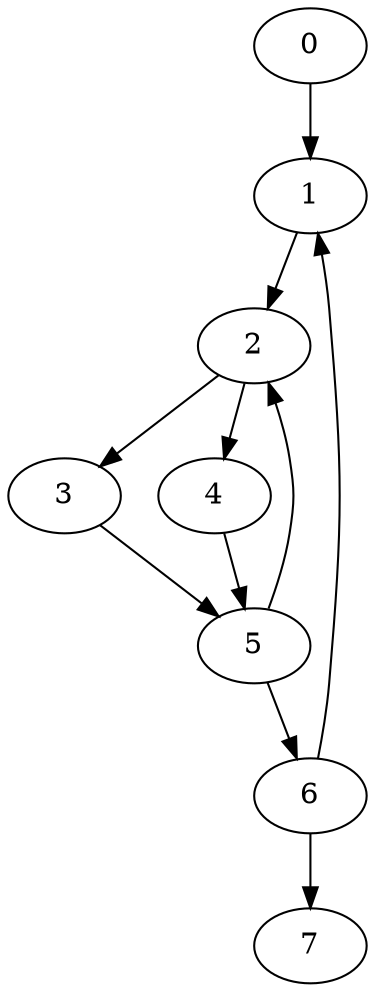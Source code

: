 digraph {
	0
	1
	2
	3
	4
	5
	6
	7
	1 -> 2
	5 -> 2
	2 -> 3
	2 -> 4
	3 -> 5
	4 -> 5
	5 -> 6
	6 -> 7
	0 -> 1
	6 -> 1
}
